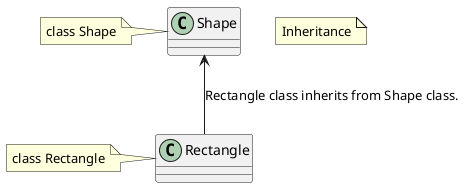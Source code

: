 
@startuml
note "Inheritance" as N1
Shape <-- Rectangle : Rectangle class inherits from Shape class.
class Shape
note left: class Shape
class Rectangle
note left: class Rectangle
@enduml
